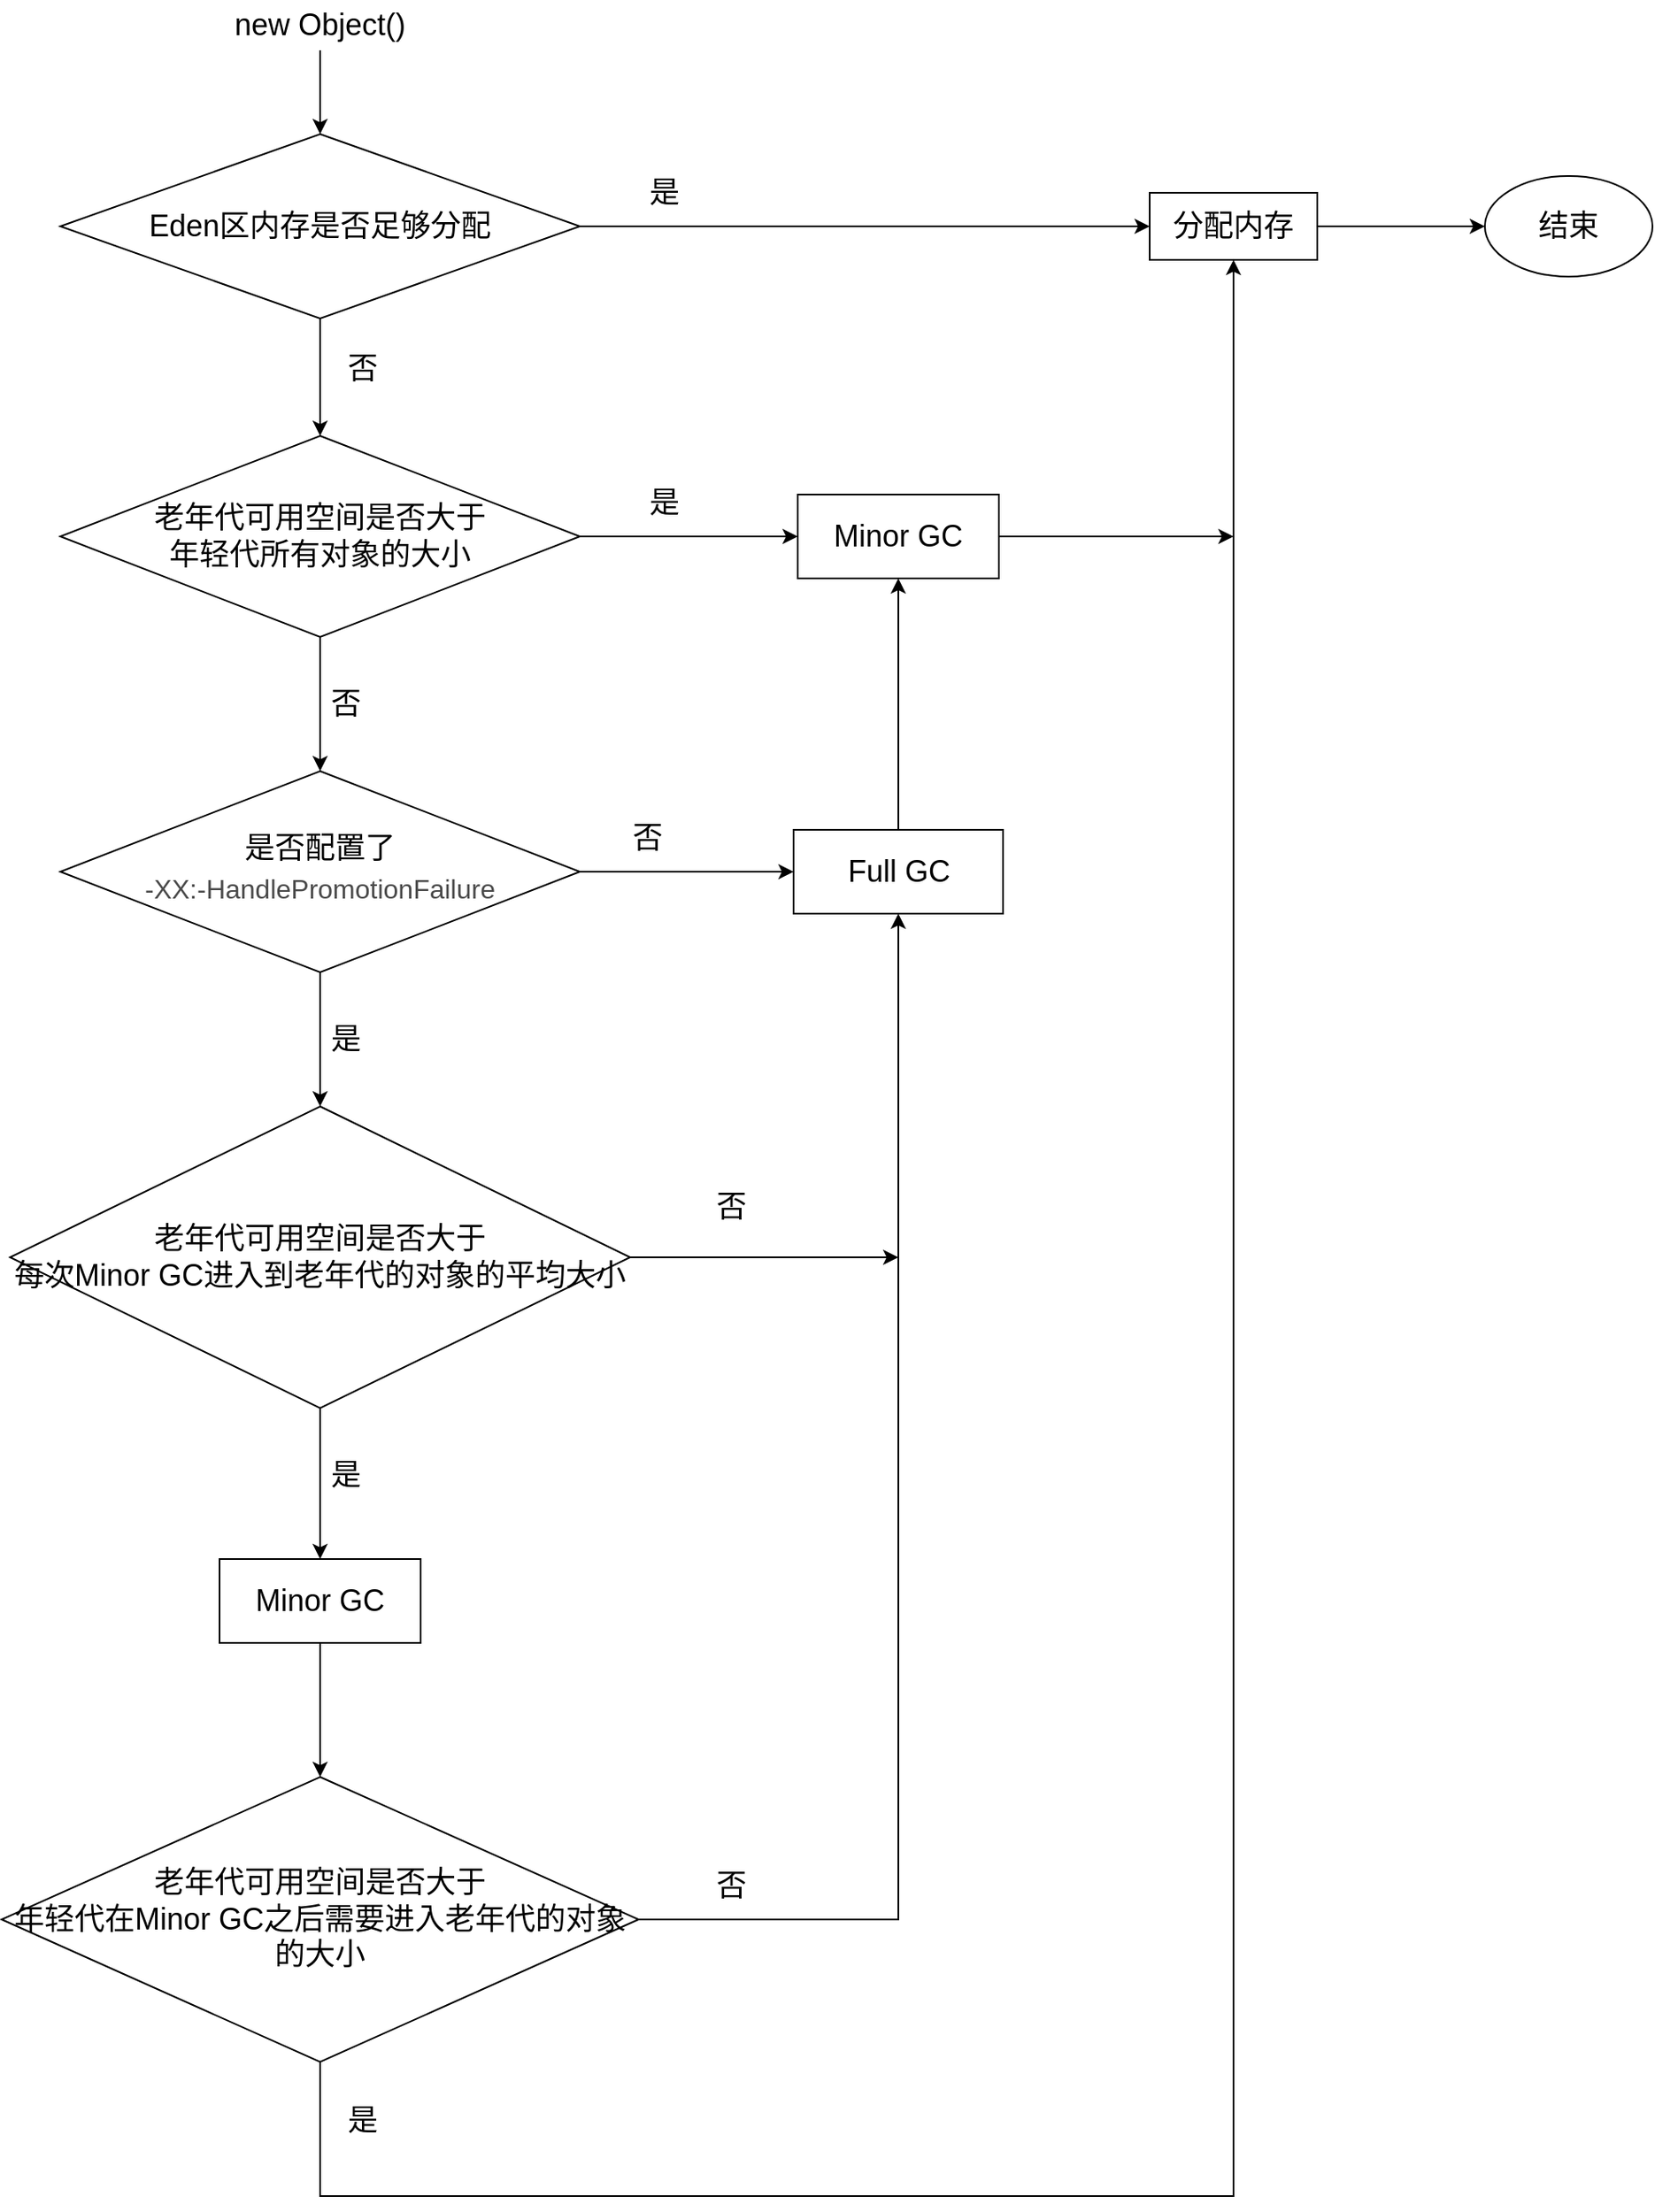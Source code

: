 <mxfile version="18.1.3" type="github"><diagram id="yCCwIRmAq741bqT-qrEV" name="Page-1"><mxGraphModel dx="1022" dy="1059" grid="1" gridSize="10" guides="1" tooltips="1" connect="1" arrows="1" fold="1" page="1" pageScale="1" pageWidth="2339" pageHeight="3300" math="0" shadow="0"><root><mxCell id="0"/><mxCell id="1" parent="0"/><mxCell id="l9StZEP2EXTYBaw4pXUV-3" style="edgeStyle=orthogonalEdgeStyle;rounded=0;orthogonalLoop=1;jettySize=auto;html=1;entryX=0.5;entryY=0;entryDx=0;entryDy=0;fontSize=18;" edge="1" parent="1" source="l9StZEP2EXTYBaw4pXUV-1"><mxGeometry relative="1" as="geometry"><mxPoint x="425" y="130" as="targetPoint"/></mxGeometry></mxCell><mxCell id="l9StZEP2EXTYBaw4pXUV-1" value="&lt;font style=&quot;font-size: 18px;&quot;&gt;new Object()&lt;/font&gt;" style="text;html=1;strokeColor=none;fillColor=none;align=center;verticalAlign=middle;whiteSpace=wrap;rounded=0;" vertex="1" parent="1"><mxGeometry x="360" y="50" width="130" height="30" as="geometry"/></mxCell><mxCell id="l9StZEP2EXTYBaw4pXUV-11" style="edgeStyle=orthogonalEdgeStyle;rounded=0;orthogonalLoop=1;jettySize=auto;html=1;fontSize=18;" edge="1" parent="1" source="l9StZEP2EXTYBaw4pXUV-2"><mxGeometry relative="1" as="geometry"><mxPoint x="425" y="310" as="targetPoint"/></mxGeometry></mxCell><mxCell id="l9StZEP2EXTYBaw4pXUV-42" style="edgeStyle=orthogonalEdgeStyle;rounded=0;orthogonalLoop=1;jettySize=auto;html=1;fontSize=18;" edge="1" parent="1" source="l9StZEP2EXTYBaw4pXUV-2" target="l9StZEP2EXTYBaw4pXUV-7"><mxGeometry relative="1" as="geometry"/></mxCell><mxCell id="l9StZEP2EXTYBaw4pXUV-2" value="Eden区内存是否足够分配" style="rhombus;whiteSpace=wrap;html=1;fontSize=18;" vertex="1" parent="1"><mxGeometry x="270" y="130" width="310" height="110" as="geometry"/></mxCell><mxCell id="l9StZEP2EXTYBaw4pXUV-10" style="edgeStyle=orthogonalEdgeStyle;rounded=0;orthogonalLoop=1;jettySize=auto;html=1;entryX=0;entryY=0.5;entryDx=0;entryDy=0;fontSize=18;" edge="1" parent="1" source="l9StZEP2EXTYBaw4pXUV-7" target="l9StZEP2EXTYBaw4pXUV-9"><mxGeometry relative="1" as="geometry"/></mxCell><mxCell id="l9StZEP2EXTYBaw4pXUV-7" value="分配内存" style="rounded=0;whiteSpace=wrap;html=1;fontSize=18;" vertex="1" parent="1"><mxGeometry x="920" y="165" width="100" height="40" as="geometry"/></mxCell><mxCell id="l9StZEP2EXTYBaw4pXUV-9" value="结束" style="ellipse;whiteSpace=wrap;html=1;fontSize=18;" vertex="1" parent="1"><mxGeometry x="1120" y="155" width="100" height="60" as="geometry"/></mxCell><mxCell id="l9StZEP2EXTYBaw4pXUV-12" value="否" style="text;html=1;align=center;verticalAlign=middle;resizable=0;points=[];autosize=1;strokeColor=none;fillColor=none;fontSize=18;" vertex="1" parent="1"><mxGeometry x="435" y="255" width="30" height="30" as="geometry"/></mxCell><mxCell id="l9StZEP2EXTYBaw4pXUV-15" style="edgeStyle=orthogonalEdgeStyle;rounded=0;orthogonalLoop=1;jettySize=auto;html=1;fontSize=14;" edge="1" parent="1" source="l9StZEP2EXTYBaw4pXUV-13"><mxGeometry relative="1" as="geometry"><mxPoint x="425" y="510" as="targetPoint"/></mxGeometry></mxCell><mxCell id="l9StZEP2EXTYBaw4pXUV-18" style="edgeStyle=orthogonalEdgeStyle;rounded=0;orthogonalLoop=1;jettySize=auto;html=1;fontSize=18;" edge="1" parent="1" source="l9StZEP2EXTYBaw4pXUV-13"><mxGeometry relative="1" as="geometry"><mxPoint x="710" y="370" as="targetPoint"/></mxGeometry></mxCell><mxCell id="l9StZEP2EXTYBaw4pXUV-13" value="老年代可用空间是否大于&lt;br&gt;年轻代所有对象的大小" style="rhombus;whiteSpace=wrap;html=1;fontSize=18;" vertex="1" parent="1"><mxGeometry x="270" y="310" width="310" height="120" as="geometry"/></mxCell><mxCell id="l9StZEP2EXTYBaw4pXUV-14" style="edgeStyle=orthogonalEdgeStyle;rounded=0;orthogonalLoop=1;jettySize=auto;html=1;exitX=0.5;exitY=1;exitDx=0;exitDy=0;fontSize=14;" edge="1" parent="1" source="l9StZEP2EXTYBaw4pXUV-13" target="l9StZEP2EXTYBaw4pXUV-13"><mxGeometry relative="1" as="geometry"/></mxCell><mxCell id="l9StZEP2EXTYBaw4pXUV-16" value="&lt;font style=&quot;font-size: 18px;&quot;&gt;否&lt;/font&gt;" style="text;html=1;align=center;verticalAlign=middle;resizable=0;points=[];autosize=1;strokeColor=none;fillColor=none;fontSize=14;" vertex="1" parent="1"><mxGeometry x="425" y="460" width="30" height="20" as="geometry"/></mxCell><mxCell id="l9StZEP2EXTYBaw4pXUV-36" style="edgeStyle=orthogonalEdgeStyle;rounded=0;orthogonalLoop=1;jettySize=auto;html=1;entryX=0.5;entryY=1;entryDx=0;entryDy=0;fontSize=18;" edge="1" parent="1" source="l9StZEP2EXTYBaw4pXUV-17" target="l9StZEP2EXTYBaw4pXUV-20"><mxGeometry relative="1" as="geometry"/></mxCell><mxCell id="l9StZEP2EXTYBaw4pXUV-17" value="Full GC" style="rounded=0;whiteSpace=wrap;html=1;fontSize=18;" vertex="1" parent="1"><mxGeometry x="707.5" y="545" width="125" height="50" as="geometry"/></mxCell><mxCell id="l9StZEP2EXTYBaw4pXUV-19" value="是" style="text;html=1;align=center;verticalAlign=middle;resizable=0;points=[];autosize=1;strokeColor=none;fillColor=none;fontSize=18;" vertex="1" parent="1"><mxGeometry x="615" y="335" width="30" height="30" as="geometry"/></mxCell><mxCell id="l9StZEP2EXTYBaw4pXUV-43" style="edgeStyle=orthogonalEdgeStyle;rounded=0;orthogonalLoop=1;jettySize=auto;html=1;fontSize=18;" edge="1" parent="1" source="l9StZEP2EXTYBaw4pXUV-20"><mxGeometry relative="1" as="geometry"><mxPoint x="970" y="370" as="targetPoint"/></mxGeometry></mxCell><mxCell id="l9StZEP2EXTYBaw4pXUV-20" value="Minor GC" style="whiteSpace=wrap;html=1;fontSize=18;" vertex="1" parent="1"><mxGeometry x="710" y="345" width="120" height="50" as="geometry"/></mxCell><mxCell id="l9StZEP2EXTYBaw4pXUV-22" style="edgeStyle=orthogonalEdgeStyle;rounded=0;orthogonalLoop=1;jettySize=auto;html=1;fontSize=18;entryX=0;entryY=0.5;entryDx=0;entryDy=0;" edge="1" parent="1" source="l9StZEP2EXTYBaw4pXUV-21" target="l9StZEP2EXTYBaw4pXUV-17"><mxGeometry relative="1" as="geometry"><mxPoint x="680" y="580" as="targetPoint"/></mxGeometry></mxCell><mxCell id="l9StZEP2EXTYBaw4pXUV-24" style="edgeStyle=orthogonalEdgeStyle;rounded=0;orthogonalLoop=1;jettySize=auto;html=1;fontSize=18;" edge="1" parent="1" source="l9StZEP2EXTYBaw4pXUV-21"><mxGeometry relative="1" as="geometry"><mxPoint x="425" y="710" as="targetPoint"/></mxGeometry></mxCell><mxCell id="l9StZEP2EXTYBaw4pXUV-21" value="是否配置了&lt;br&gt;&lt;div style=&quot;line-height: 1.75; font-size: 14px; text-align: left;&quot;&gt;&lt;span style=&quot;font-size: 16px;color: rgb(74, 74, 74);&quot;&gt;-XX:-HandlePromotionFailure&lt;/span&gt;&lt;/div&gt;" style="rhombus;whiteSpace=wrap;html=1;fontSize=18;" vertex="1" parent="1"><mxGeometry x="270" y="510" width="310" height="120" as="geometry"/></mxCell><mxCell id="l9StZEP2EXTYBaw4pXUV-23" value="否" style="text;html=1;align=center;verticalAlign=middle;resizable=0;points=[];autosize=1;strokeColor=none;fillColor=none;fontSize=18;" vertex="1" parent="1"><mxGeometry x="605" y="535" width="30" height="30" as="geometry"/></mxCell><mxCell id="l9StZEP2EXTYBaw4pXUV-25" value="是" style="text;html=1;align=center;verticalAlign=middle;resizable=0;points=[];autosize=1;strokeColor=none;fillColor=none;fontSize=18;" vertex="1" parent="1"><mxGeometry x="425" y="655" width="30" height="30" as="geometry"/></mxCell><mxCell id="l9StZEP2EXTYBaw4pXUV-27" style="edgeStyle=orthogonalEdgeStyle;rounded=0;orthogonalLoop=1;jettySize=auto;html=1;fontSize=18;" edge="1" parent="1" source="l9StZEP2EXTYBaw4pXUV-26"><mxGeometry relative="1" as="geometry"><mxPoint x="425" y="980" as="targetPoint"/></mxGeometry></mxCell><mxCell id="l9StZEP2EXTYBaw4pXUV-45" style="edgeStyle=orthogonalEdgeStyle;rounded=0;orthogonalLoop=1;jettySize=auto;html=1;fontSize=18;" edge="1" parent="1" source="l9StZEP2EXTYBaw4pXUV-26"><mxGeometry relative="1" as="geometry"><mxPoint x="770" y="800" as="targetPoint"/></mxGeometry></mxCell><mxCell id="l9StZEP2EXTYBaw4pXUV-26" value="老年代可用空间是否大于&lt;br&gt;每次Minor GC进入到老年代的对象的平均大小" style="rhombus;whiteSpace=wrap;html=1;fontSize=18;" vertex="1" parent="1"><mxGeometry x="240" y="710" width="370" height="180" as="geometry"/></mxCell><mxCell id="l9StZEP2EXTYBaw4pXUV-28" value="是" style="text;html=1;align=center;verticalAlign=middle;resizable=0;points=[];autosize=1;strokeColor=none;fillColor=none;fontSize=18;" vertex="1" parent="1"><mxGeometry x="425" y="915" width="30" height="30" as="geometry"/></mxCell><mxCell id="l9StZEP2EXTYBaw4pXUV-31" style="edgeStyle=orthogonalEdgeStyle;rounded=0;orthogonalLoop=1;jettySize=auto;html=1;entryX=0.5;entryY=0;entryDx=0;entryDy=0;fontSize=18;" edge="1" parent="1" source="l9StZEP2EXTYBaw4pXUV-29" target="l9StZEP2EXTYBaw4pXUV-30"><mxGeometry relative="1" as="geometry"/></mxCell><mxCell id="l9StZEP2EXTYBaw4pXUV-29" value="Minor GC" style="whiteSpace=wrap;html=1;fontSize=18;" vertex="1" parent="1"><mxGeometry x="365" y="980" width="120" height="50" as="geometry"/></mxCell><mxCell id="l9StZEP2EXTYBaw4pXUV-32" style="edgeStyle=orthogonalEdgeStyle;rounded=0;orthogonalLoop=1;jettySize=auto;html=1;entryX=0.5;entryY=1;entryDx=0;entryDy=0;fontSize=18;" edge="1" parent="1" source="l9StZEP2EXTYBaw4pXUV-30" target="l9StZEP2EXTYBaw4pXUV-17"><mxGeometry relative="1" as="geometry"/></mxCell><mxCell id="l9StZEP2EXTYBaw4pXUV-34" style="edgeStyle=orthogonalEdgeStyle;rounded=0;orthogonalLoop=1;jettySize=auto;html=1;fontSize=18;" edge="1" parent="1" source="l9StZEP2EXTYBaw4pXUV-30" target="l9StZEP2EXTYBaw4pXUV-7"><mxGeometry relative="1" as="geometry"><Array as="points"><mxPoint x="425" y="1360"/><mxPoint x="970" y="1360"/></Array></mxGeometry></mxCell><mxCell id="l9StZEP2EXTYBaw4pXUV-30" value="老年代可用空间是否大于&lt;br&gt;年轻代在Minor GC之后需要进入老年代的对象的大小" style="rhombus;whiteSpace=wrap;html=1;fontSize=18;" vertex="1" parent="1"><mxGeometry x="235" y="1110" width="380" height="170" as="geometry"/></mxCell><mxCell id="l9StZEP2EXTYBaw4pXUV-33" value="否" style="text;html=1;align=center;verticalAlign=middle;resizable=0;points=[];autosize=1;strokeColor=none;fillColor=none;fontSize=18;" vertex="1" parent="1"><mxGeometry x="655" y="1160" width="30" height="30" as="geometry"/></mxCell><mxCell id="l9StZEP2EXTYBaw4pXUV-35" value="是" style="text;html=1;align=center;verticalAlign=middle;resizable=0;points=[];autosize=1;strokeColor=none;fillColor=none;fontSize=18;" vertex="1" parent="1"><mxGeometry x="435" y="1300" width="30" height="30" as="geometry"/></mxCell><mxCell id="l9StZEP2EXTYBaw4pXUV-40" value="是" style="text;html=1;align=center;verticalAlign=middle;resizable=0;points=[];autosize=1;strokeColor=none;fillColor=none;fontSize=18;" vertex="1" parent="1"><mxGeometry x="615" y="150" width="30" height="30" as="geometry"/></mxCell><mxCell id="l9StZEP2EXTYBaw4pXUV-46" value="否" style="text;html=1;align=center;verticalAlign=middle;resizable=0;points=[];autosize=1;strokeColor=none;fillColor=none;fontSize=18;" vertex="1" parent="1"><mxGeometry x="655" y="755" width="30" height="30" as="geometry"/></mxCell></root></mxGraphModel></diagram></mxfile>